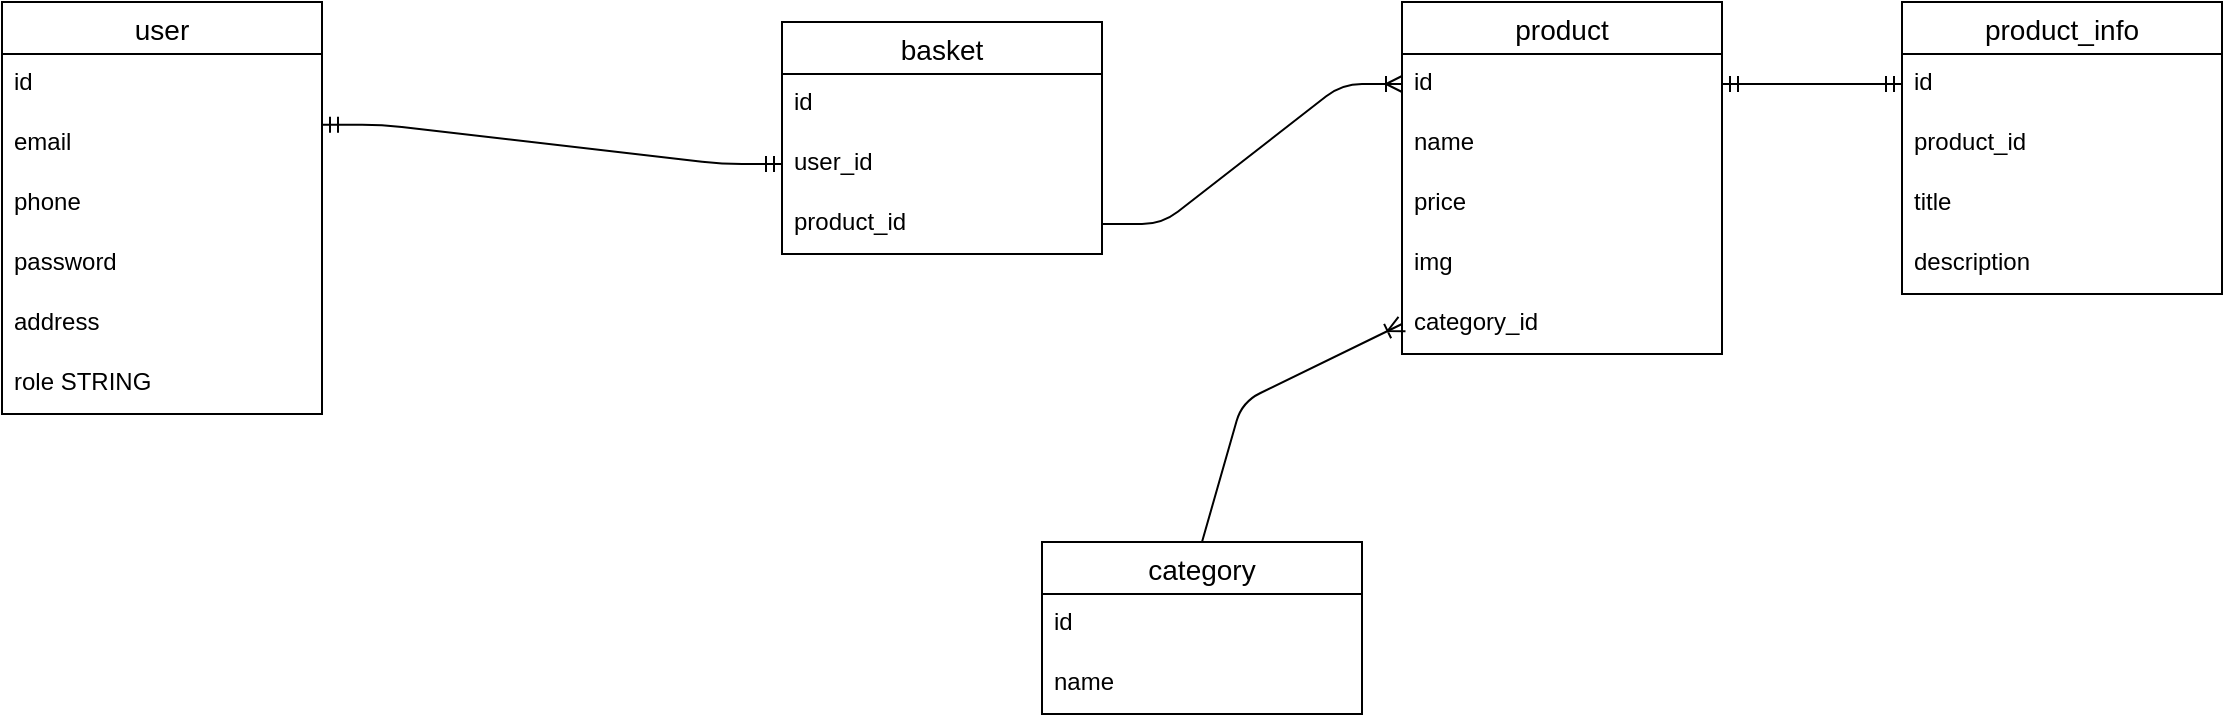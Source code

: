 <mxfile version="24.7.14">
  <diagram name="Страница — 1" id="h_muL9v21COYJjG9sYzz">
    <mxGraphModel dx="1395" dy="650" grid="1" gridSize="10" guides="1" tooltips="1" connect="1" arrows="1" fold="1" page="1" pageScale="1" pageWidth="827" pageHeight="1169" math="0" shadow="0">
      <root>
        <mxCell id="0" />
        <mxCell id="1" parent="0" />
        <mxCell id="Lx1wsoIwzQs99YJabuMk-1" value="user" style="swimlane;fontStyle=0;childLayout=stackLayout;horizontal=1;startSize=26;horizontalStack=0;resizeParent=1;resizeParentMax=0;resizeLast=0;collapsible=1;marginBottom=0;align=center;fontSize=14;" parent="1" vertex="1">
          <mxGeometry x="180" y="140" width="160" height="206" as="geometry" />
        </mxCell>
        <mxCell id="Lx1wsoIwzQs99YJabuMk-2" value="id" style="text;strokeColor=none;fillColor=none;spacingLeft=4;spacingRight=4;overflow=hidden;rotatable=0;points=[[0,0.5],[1,0.5]];portConstraint=eastwest;fontSize=12;" parent="Lx1wsoIwzQs99YJabuMk-1" vertex="1">
          <mxGeometry y="26" width="160" height="30" as="geometry" />
        </mxCell>
        <mxCell id="Lx1wsoIwzQs99YJabuMk-3" value="email" style="text;strokeColor=none;fillColor=none;spacingLeft=4;spacingRight=4;overflow=hidden;rotatable=0;points=[[0,0.5],[1,0.5]];portConstraint=eastwest;fontSize=12;" parent="Lx1wsoIwzQs99YJabuMk-1" vertex="1">
          <mxGeometry y="56" width="160" height="30" as="geometry" />
        </mxCell>
        <mxCell id="bt9wUaQ7GIGHFjIPFqHN-5" value="phone" style="text;strokeColor=none;fillColor=none;spacingLeft=4;spacingRight=4;overflow=hidden;rotatable=0;points=[[0,0.5],[1,0.5]];portConstraint=eastwest;fontSize=12;" vertex="1" parent="Lx1wsoIwzQs99YJabuMk-1">
          <mxGeometry y="86" width="160" height="30" as="geometry" />
        </mxCell>
        <mxCell id="Lx1wsoIwzQs99YJabuMk-4" value="password" style="text;strokeColor=none;fillColor=none;spacingLeft=4;spacingRight=4;overflow=hidden;rotatable=0;points=[[0,0.5],[1,0.5]];portConstraint=eastwest;fontSize=12;" parent="Lx1wsoIwzQs99YJabuMk-1" vertex="1">
          <mxGeometry y="116" width="160" height="30" as="geometry" />
        </mxCell>
        <mxCell id="bt9wUaQ7GIGHFjIPFqHN-6" value="address" style="text;strokeColor=none;fillColor=none;spacingLeft=4;spacingRight=4;overflow=hidden;rotatable=0;points=[[0,0.5],[1,0.5]];portConstraint=eastwest;fontSize=12;" vertex="1" parent="Lx1wsoIwzQs99YJabuMk-1">
          <mxGeometry y="146" width="160" height="30" as="geometry" />
        </mxCell>
        <mxCell id="Lx1wsoIwzQs99YJabuMk-5" value="role STRING" style="text;strokeColor=none;fillColor=none;spacingLeft=4;spacingRight=4;overflow=hidden;rotatable=0;points=[[0,0.5],[1,0.5]];portConstraint=eastwest;fontSize=12;" parent="Lx1wsoIwzQs99YJabuMk-1" vertex="1">
          <mxGeometry y="176" width="160" height="30" as="geometry" />
        </mxCell>
        <mxCell id="Lx1wsoIwzQs99YJabuMk-6" value="basket" style="swimlane;fontStyle=0;childLayout=stackLayout;horizontal=1;startSize=26;horizontalStack=0;resizeParent=1;resizeParentMax=0;resizeLast=0;collapsible=1;marginBottom=0;align=center;fontSize=14;" parent="1" vertex="1">
          <mxGeometry x="570" y="150" width="160" height="116" as="geometry" />
        </mxCell>
        <mxCell id="Lx1wsoIwzQs99YJabuMk-7" value="id" style="text;strokeColor=none;fillColor=none;spacingLeft=4;spacingRight=4;overflow=hidden;rotatable=0;points=[[0,0.5],[1,0.5]];portConstraint=eastwest;fontSize=12;" parent="Lx1wsoIwzQs99YJabuMk-6" vertex="1">
          <mxGeometry y="26" width="160" height="30" as="geometry" />
        </mxCell>
        <mxCell id="Lx1wsoIwzQs99YJabuMk-8" value="user_id" style="text;strokeColor=none;fillColor=none;spacingLeft=4;spacingRight=4;overflow=hidden;rotatable=0;points=[[0,0.5],[1,0.5]];portConstraint=eastwest;fontSize=12;" parent="Lx1wsoIwzQs99YJabuMk-6" vertex="1">
          <mxGeometry y="56" width="160" height="30" as="geometry" />
        </mxCell>
        <mxCell id="Lx1wsoIwzQs99YJabuMk-35" value="product_id" style="text;strokeColor=none;fillColor=none;spacingLeft=4;spacingRight=4;overflow=hidden;rotatable=0;points=[[0,0.5],[1,0.5]];portConstraint=eastwest;fontSize=12;" parent="Lx1wsoIwzQs99YJabuMk-6" vertex="1">
          <mxGeometry y="86" width="160" height="30" as="geometry" />
        </mxCell>
        <mxCell id="Lx1wsoIwzQs99YJabuMk-9" value="" style="edgeStyle=entityRelationEdgeStyle;fontSize=12;html=1;endArrow=ERmandOne;startArrow=ERmandOne;exitX=1;exitY=0.178;exitDx=0;exitDy=0;exitPerimeter=0;entryX=0;entryY=0.5;entryDx=0;entryDy=0;" parent="1" source="Lx1wsoIwzQs99YJabuMk-3" target="Lx1wsoIwzQs99YJabuMk-8" edge="1">
          <mxGeometry width="100" height="100" relative="1" as="geometry">
            <mxPoint x="350" y="410" as="sourcePoint" />
            <mxPoint x="450" y="310" as="targetPoint" />
          </mxGeometry>
        </mxCell>
        <mxCell id="Lx1wsoIwzQs99YJabuMk-10" value="product" style="swimlane;fontStyle=0;childLayout=stackLayout;horizontal=1;startSize=26;horizontalStack=0;resizeParent=1;resizeParentMax=0;resizeLast=0;collapsible=1;marginBottom=0;align=center;fontSize=14;" parent="1" vertex="1">
          <mxGeometry x="880" y="140" width="160" height="176" as="geometry" />
        </mxCell>
        <mxCell id="Lx1wsoIwzQs99YJabuMk-11" value="id" style="text;strokeColor=none;fillColor=none;spacingLeft=4;spacingRight=4;overflow=hidden;rotatable=0;points=[[0,0.5],[1,0.5]];portConstraint=eastwest;fontSize=12;" parent="Lx1wsoIwzQs99YJabuMk-10" vertex="1">
          <mxGeometry y="26" width="160" height="30" as="geometry" />
        </mxCell>
        <mxCell id="Lx1wsoIwzQs99YJabuMk-12" value="name" style="text;strokeColor=none;fillColor=none;spacingLeft=4;spacingRight=4;overflow=hidden;rotatable=0;points=[[0,0.5],[1,0.5]];portConstraint=eastwest;fontSize=12;" parent="Lx1wsoIwzQs99YJabuMk-10" vertex="1">
          <mxGeometry y="56" width="160" height="30" as="geometry" />
        </mxCell>
        <mxCell id="Lx1wsoIwzQs99YJabuMk-13" value="price" style="text;strokeColor=none;fillColor=none;spacingLeft=4;spacingRight=4;overflow=hidden;rotatable=0;points=[[0,0.5],[1,0.5]];portConstraint=eastwest;fontSize=12;" parent="Lx1wsoIwzQs99YJabuMk-10" vertex="1">
          <mxGeometry y="86" width="160" height="30" as="geometry" />
        </mxCell>
        <mxCell id="Lx1wsoIwzQs99YJabuMk-15" value="img" style="text;strokeColor=none;fillColor=none;spacingLeft=4;spacingRight=4;overflow=hidden;rotatable=0;points=[[0,0.5],[1,0.5]];portConstraint=eastwest;fontSize=12;" parent="Lx1wsoIwzQs99YJabuMk-10" vertex="1">
          <mxGeometry y="116" width="160" height="30" as="geometry" />
        </mxCell>
        <mxCell id="Lx1wsoIwzQs99YJabuMk-16" value="category_id" style="text;strokeColor=none;fillColor=none;spacingLeft=4;spacingRight=4;overflow=hidden;rotatable=0;points=[[0,0.5],[1,0.5]];portConstraint=eastwest;fontSize=12;" parent="Lx1wsoIwzQs99YJabuMk-10" vertex="1">
          <mxGeometry y="146" width="160" height="30" as="geometry" />
        </mxCell>
        <mxCell id="Lx1wsoIwzQs99YJabuMk-21" value="category" style="swimlane;fontStyle=0;childLayout=stackLayout;horizontal=1;startSize=26;horizontalStack=0;resizeParent=1;resizeParentMax=0;resizeLast=0;collapsible=1;marginBottom=0;align=center;fontSize=14;" parent="1" vertex="1">
          <mxGeometry x="700" y="410" width="160" height="86" as="geometry" />
        </mxCell>
        <mxCell id="Lx1wsoIwzQs99YJabuMk-22" value="id" style="text;strokeColor=none;fillColor=none;spacingLeft=4;spacingRight=4;overflow=hidden;rotatable=0;points=[[0,0.5],[1,0.5]];portConstraint=eastwest;fontSize=12;" parent="Lx1wsoIwzQs99YJabuMk-21" vertex="1">
          <mxGeometry y="26" width="160" height="30" as="geometry" />
        </mxCell>
        <mxCell id="Lx1wsoIwzQs99YJabuMk-23" value="name" style="text;strokeColor=none;fillColor=none;spacingLeft=4;spacingRight=4;overflow=hidden;rotatable=0;points=[[0,0.5],[1,0.5]];portConstraint=eastwest;fontSize=12;" parent="Lx1wsoIwzQs99YJabuMk-21" vertex="1">
          <mxGeometry y="56" width="160" height="30" as="geometry" />
        </mxCell>
        <mxCell id="Lx1wsoIwzQs99YJabuMk-25" value="" style="fontSize=12;html=1;endArrow=ERoneToMany;exitX=0.5;exitY=0;exitDx=0;exitDy=0;entryX=0;entryY=0.5;entryDx=0;entryDy=0;" parent="1" source="Lx1wsoIwzQs99YJabuMk-21" target="Lx1wsoIwzQs99YJabuMk-16" edge="1">
          <mxGeometry width="100" height="100" relative="1" as="geometry">
            <mxPoint x="780" y="430" as="sourcePoint" />
            <mxPoint x="830" y="300" as="targetPoint" />
            <Array as="points">
              <mxPoint x="800" y="340" />
            </Array>
          </mxGeometry>
        </mxCell>
        <mxCell id="Lx1wsoIwzQs99YJabuMk-27" value="product_info" style="swimlane;fontStyle=0;childLayout=stackLayout;horizontal=1;startSize=26;horizontalStack=0;resizeParent=1;resizeParentMax=0;resizeLast=0;collapsible=1;marginBottom=0;align=center;fontSize=14;" parent="1" vertex="1">
          <mxGeometry x="1130" y="140" width="160" height="146" as="geometry" />
        </mxCell>
        <mxCell id="Lx1wsoIwzQs99YJabuMk-28" value="id" style="text;strokeColor=none;fillColor=none;spacingLeft=4;spacingRight=4;overflow=hidden;rotatable=0;points=[[0,0.5],[1,0.5]];portConstraint=eastwest;fontSize=12;" parent="Lx1wsoIwzQs99YJabuMk-27" vertex="1">
          <mxGeometry y="26" width="160" height="30" as="geometry" />
        </mxCell>
        <mxCell id="Lx1wsoIwzQs99YJabuMk-29" value="product_id" style="text;strokeColor=none;fillColor=none;spacingLeft=4;spacingRight=4;overflow=hidden;rotatable=0;points=[[0,0.5],[1,0.5]];portConstraint=eastwest;fontSize=12;" parent="Lx1wsoIwzQs99YJabuMk-27" vertex="1">
          <mxGeometry y="56" width="160" height="30" as="geometry" />
        </mxCell>
        <mxCell id="Lx1wsoIwzQs99YJabuMk-30" value="title" style="text;strokeColor=none;fillColor=none;spacingLeft=4;spacingRight=4;overflow=hidden;rotatable=0;points=[[0,0.5],[1,0.5]];portConstraint=eastwest;fontSize=12;" parent="Lx1wsoIwzQs99YJabuMk-27" vertex="1">
          <mxGeometry y="86" width="160" height="30" as="geometry" />
        </mxCell>
        <mxCell id="Lx1wsoIwzQs99YJabuMk-31" value="description" style="text;strokeColor=none;fillColor=none;spacingLeft=4;spacingRight=4;overflow=hidden;rotatable=0;points=[[0,0.5],[1,0.5]];portConstraint=eastwest;fontSize=12;" parent="Lx1wsoIwzQs99YJabuMk-27" vertex="1">
          <mxGeometry y="116" width="160" height="30" as="geometry" />
        </mxCell>
        <mxCell id="bt9wUaQ7GIGHFjIPFqHN-2" value="" style="edgeStyle=entityRelationEdgeStyle;fontSize=12;html=1;endArrow=ERoneToMany;exitX=1;exitY=0.5;exitDx=0;exitDy=0;entryX=0;entryY=0.5;entryDx=0;entryDy=0;" edge="1" parent="1" source="Lx1wsoIwzQs99YJabuMk-35" target="Lx1wsoIwzQs99YJabuMk-11">
          <mxGeometry width="100" height="100" relative="1" as="geometry">
            <mxPoint x="720" y="450" as="sourcePoint" />
            <mxPoint x="800" y="130" as="targetPoint" />
          </mxGeometry>
        </mxCell>
        <mxCell id="bt9wUaQ7GIGHFjIPFqHN-4" value="" style="edgeStyle=entityRelationEdgeStyle;fontSize=12;html=1;endArrow=ERmandOne;startArrow=ERmandOne;exitX=1;exitY=0.5;exitDx=0;exitDy=0;entryX=0;entryY=0.5;entryDx=0;entryDy=0;" edge="1" parent="1" source="Lx1wsoIwzQs99YJabuMk-11" target="Lx1wsoIwzQs99YJabuMk-28">
          <mxGeometry width="100" height="100" relative="1" as="geometry">
            <mxPoint x="350" y="211" as="sourcePoint" />
            <mxPoint x="580" y="231" as="targetPoint" />
          </mxGeometry>
        </mxCell>
      </root>
    </mxGraphModel>
  </diagram>
</mxfile>
